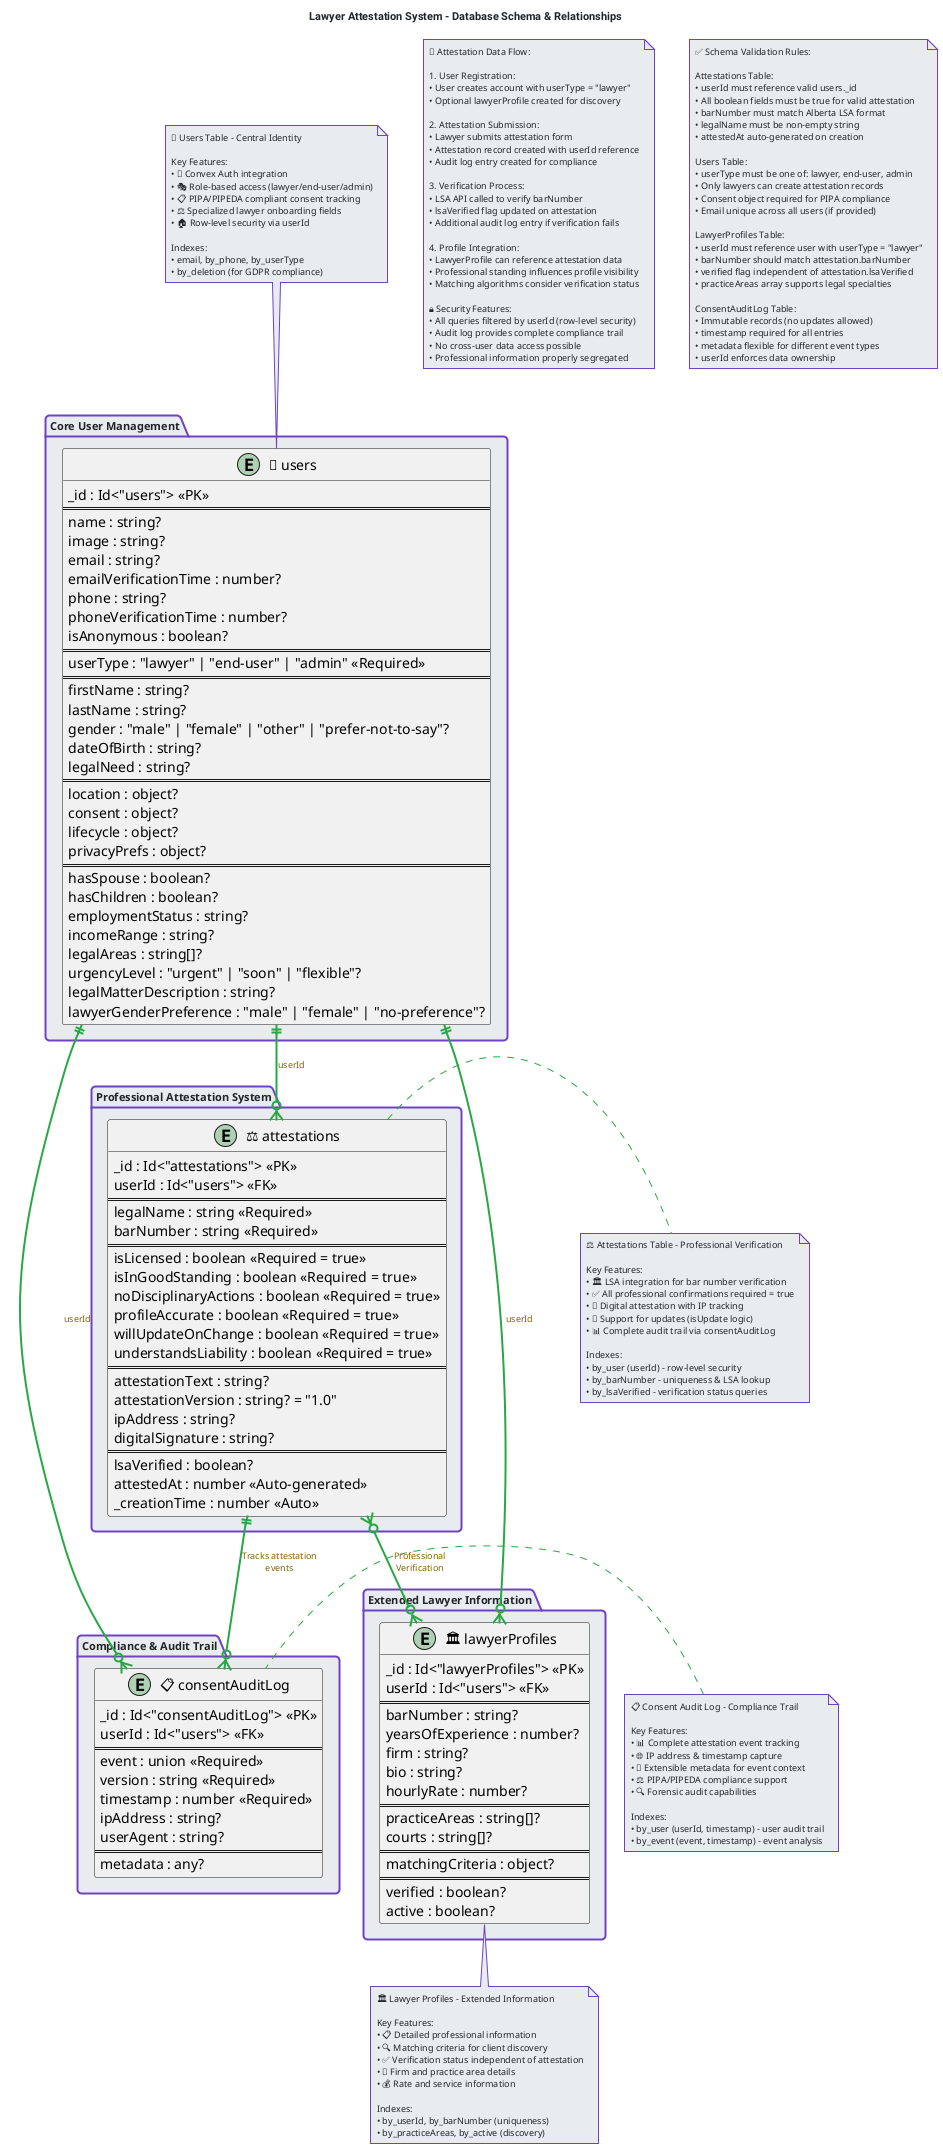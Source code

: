 @startuml Lawyer Validation - Database Schema
<style>
' Professional Light Theme Configuration - Pure CSS Style
!$color_bg = "#ffffff"
!$color_bg_light = "#f8f9fa"
!$color_bg_lighter = "#e9ecef"
!$color_fg = "#212529"
!$color_fg_muted = "#6c757d"
!$color_primary = "#0066cc"
!$color_primary_light = "#4da6ff"
!$color_success = "#28a745"
!$color_warning = "#856404"
!$color_error = "#dc3545"
!$color_accent = "#6f42c1"

' Root document styling
document {
  BackGroundColor: $color_bg;
  FontColor: $color_fg;
  FontName: "Segoe UI", -apple-system, BlinkMacSystemFont, Roboto, "Helvetica Neue", Arial, sans-serif;
  FontSize: 11;
}

' Entity styling
entity {
  BackGroundColor: $color_bg_light;
  LineColor: $color_primary;
  FontColor: $color_fg;
  FontSize: 10;
  LineThickness: 2;
  RoundCorner: 8;
  Padding: 8;
}

' Package styling
package {
  BackGroundColor: $color_bg_lighter;
  LineColor: $color_accent;
  FontColor: $color_fg;
  FontSize: 11;
  LineThickness: 2;
  RoundCorner: 8;
}

' Arrow styling
arrow {
  LineColor: $color_success;
  FontColor: $color_warning;
  FontSize: 9;
  LineThickness: 2;
}

' Note styling
note {
  BackGroundColor: $color_bg_lighter;
  LineColor: $color_accent;
  FontColor: $color_fg;
  FontSize: 9;
  LineThickness: 1;
  RoundCorner: 6;
  Padding: 6;
}
</style>

title Lawyer Attestation System - Database Schema & Relationships

package "Core User Management" as UserCore {
  entity "👤 users" as Users {
    _id : Id<"users"> <<PK>>
    ====
    name : string?
    image : string? 
    email : string?
    emailVerificationTime : number?
    phone : string?
    phoneVerificationTime : number?
    isAnonymous : boolean?
    ====
    userType : "lawyer" | "end-user" | "admin" <<Required>>
    ====
    firstName : string?
    lastName : string?
    gender : "male" | "female" | "other" | "prefer-not-to-say"?
    dateOfBirth : string?
    legalNeed : string?
    ====
    location : object?
    consent : object?
    lifecycle : object?
    privacyPrefs : object?
    ====
    hasSpouse : boolean?
    hasChildren : boolean?
    employmentStatus : string?
    incomeRange : string?
    legalAreas : string[]?
    urgencyLevel : "urgent" | "soon" | "flexible"?
    legalMatterDescription : string?
    lawyerGenderPreference : "male" | "female" | "no-preference"?
  }
}

package "Professional Attestation System" as AttestationCore {
  entity "⚖️ attestations" as Attestations {
    _id : Id<"attestations"> <<PK>>
    userId : Id<"users"> <<FK>>
    ====
    legalName : string <<Required>>
    barNumber : string <<Required>>
    ====
    isLicensed : boolean <<Required = true>>
    isInGoodStanding : boolean <<Required = true>>
    noDisciplinaryActions : boolean <<Required = true>>
    profileAccurate : boolean <<Required = true>>
    willUpdateOnChange : boolean <<Required = true>>
    understandsLiability : boolean <<Required = true>>
    ====
    attestationText : string?
    attestationVersion : string? = "1.0"
    ipAddress : string?
    digitalSignature : string?
    ====
    lsaVerified : boolean?
    attestedAt : number <<Auto-generated>>
    _creationTime : number <<Auto>>
  }
}

package "Extended Lawyer Information" as LawyerCore {
  entity "🏛️ lawyerProfiles" as LawyerProfiles {
    _id : Id<"lawyerProfiles"> <<PK>>
    userId : Id<"users"> <<FK>>
    ====
    barNumber : string?
    yearsOfExperience : number?
    firm : string?
    bio : string?
    hourlyRate : number?
    ====
    practiceAreas : string[]?
    courts : string[]?
    ====
    matchingCriteria : object?
    ====
    verified : boolean?
    active : boolean?
  }
}

package "Compliance & Audit Trail" as ComplianceCore {
  entity "📋 consentAuditLog" as AuditLog {
    _id : Id<"consentAuditLog"> <<PK>>
    userId : Id<"users"> <<FK>>
    ====
    event : union <<Required>>
    version : string <<Required>>
    timestamp : number <<Required>>
    ipAddress : string?
    userAgent : string?
    ====
    metadata : any?
  }
}

' Relationships - Primary Foreign Keys
Users ||--o{ Attestations : "userId"
Users ||--o{ LawyerProfiles : "userId"
Users ||--o{ AuditLog : "userId"

' Conceptual relationships
Attestations }o--o{ LawyerProfiles : "Professional\nVerification"
Attestations ||--o{ AuditLog : "Tracks attestation\nevents"

note top of Users
  👤 Users Table - Central Identity
  
  Key Features:
  • 🔐 Convex Auth integration
  • 🎭 Role-based access (lawyer/end-user/admin)
  • 📋 PIPA/PIPEDA compliant consent tracking
  • ⚖️ Specialized lawyer onboarding fields
  • 🏠 Row-level security via userId
  
  Indexes:
  • email, by_phone, by_userType
  • by_deletion (for GDPR compliance)
end note

note right of Attestations
  ⚖️ Attestations Table - Professional Verification
  
  Key Features:
  • 🏛️ LSA integration for bar number verification
  • ✅ All professional confirmations required = true
  • 📝 Digital attestation with IP tracking
  • 🔄 Support for updates (isUpdate logic)
  • 📊 Complete audit trail via consentAuditLog
  
  Indexes:
  • by_user (userId) - row-level security
  • by_barNumber - uniqueness & LSA lookup
  • by_lsaVerified - verification status queries
end note

note bottom of LawyerProfiles
  🏛️ Lawyer Profiles - Extended Information
  
  Key Features:
  • 📋 Detailed professional information
  • 🔍 Matching criteria for client discovery
  • ✅ Verification status independent of attestation
  • 🏢 Firm and practice area details
  • 💰 Rate and service information
  
  Indexes:
  • by_userId, by_barNumber (uniqueness)
  • by_practiceAreas, by_active (discovery)
end note

note left of AuditLog
  📋 Consent Audit Log - Compliance Trail
  
  Key Features:
  • 📊 Complete attestation event tracking
  • 🌐 IP address & timestamp capture
  • 📝 Extensible metadata for event context
  • ⚖️ PIPA/PIPEDA compliance support
  • 🔍 Forensic audit capabilities
  
  Indexes:
  • by_user (userId, timestamp) - user audit trail
  • by_event (event, timestamp) - event analysis
end note

' Data Flow Annotations
note as DataFlow
  🔄 Attestation Data Flow:
  
  1. User Registration:
  • User creates account with userType = "lawyer"
  • Optional lawyerProfile created for discovery
  
  2. Attestation Submission:
  • Lawyer submits attestation form
  • Attestation record created with userId reference
  • Audit log entry created for compliance
  
  3. Verification Process:
  • LSA API called to verify barNumber
  • lsaVerified flag updated on attestation
  • Additional audit log entry if verification fails
  
  4. Profile Integration:
  • LawyerProfile can reference attestation data
  • Professional standing influences profile visibility
  • Matching algorithms consider verification status
  
  🔒 Security Features:
  • All queries filtered by userId (row-level security)
  • Audit log provides complete compliance trail
  • No cross-user data access possible
  • Professional information properly segregated
end note

' Schema Validation Rules
note as ValidationRules
  ✅ Schema Validation Rules:
  
  Attestations Table:
  • userId must reference valid users._id
  • All boolean fields must be true for valid attestation
  • barNumber must match Alberta LSA format
  • legalName must be non-empty string
  • attestedAt auto-generated on creation
  
  Users Table:
  • userType must be one of: lawyer, end-user, admin
  • Only lawyers can create attestation records
  • Consent object required for PIPA compliance
  • Email unique across all users (if provided)
  
  LawyerProfiles Table:
  • userId must reference user with userType = "lawyer"
  • barNumber should match attestation.barNumber
  • verified flag independent of attestation.lsaVerified
  • practiceAreas array supports legal specialties
  
  ConsentAuditLog Table:
  • Immutable records (no updates allowed)
  • timestamp required for all entries
  • metadata flexible for different event types
  • userId enforces data ownership
end note

@enduml